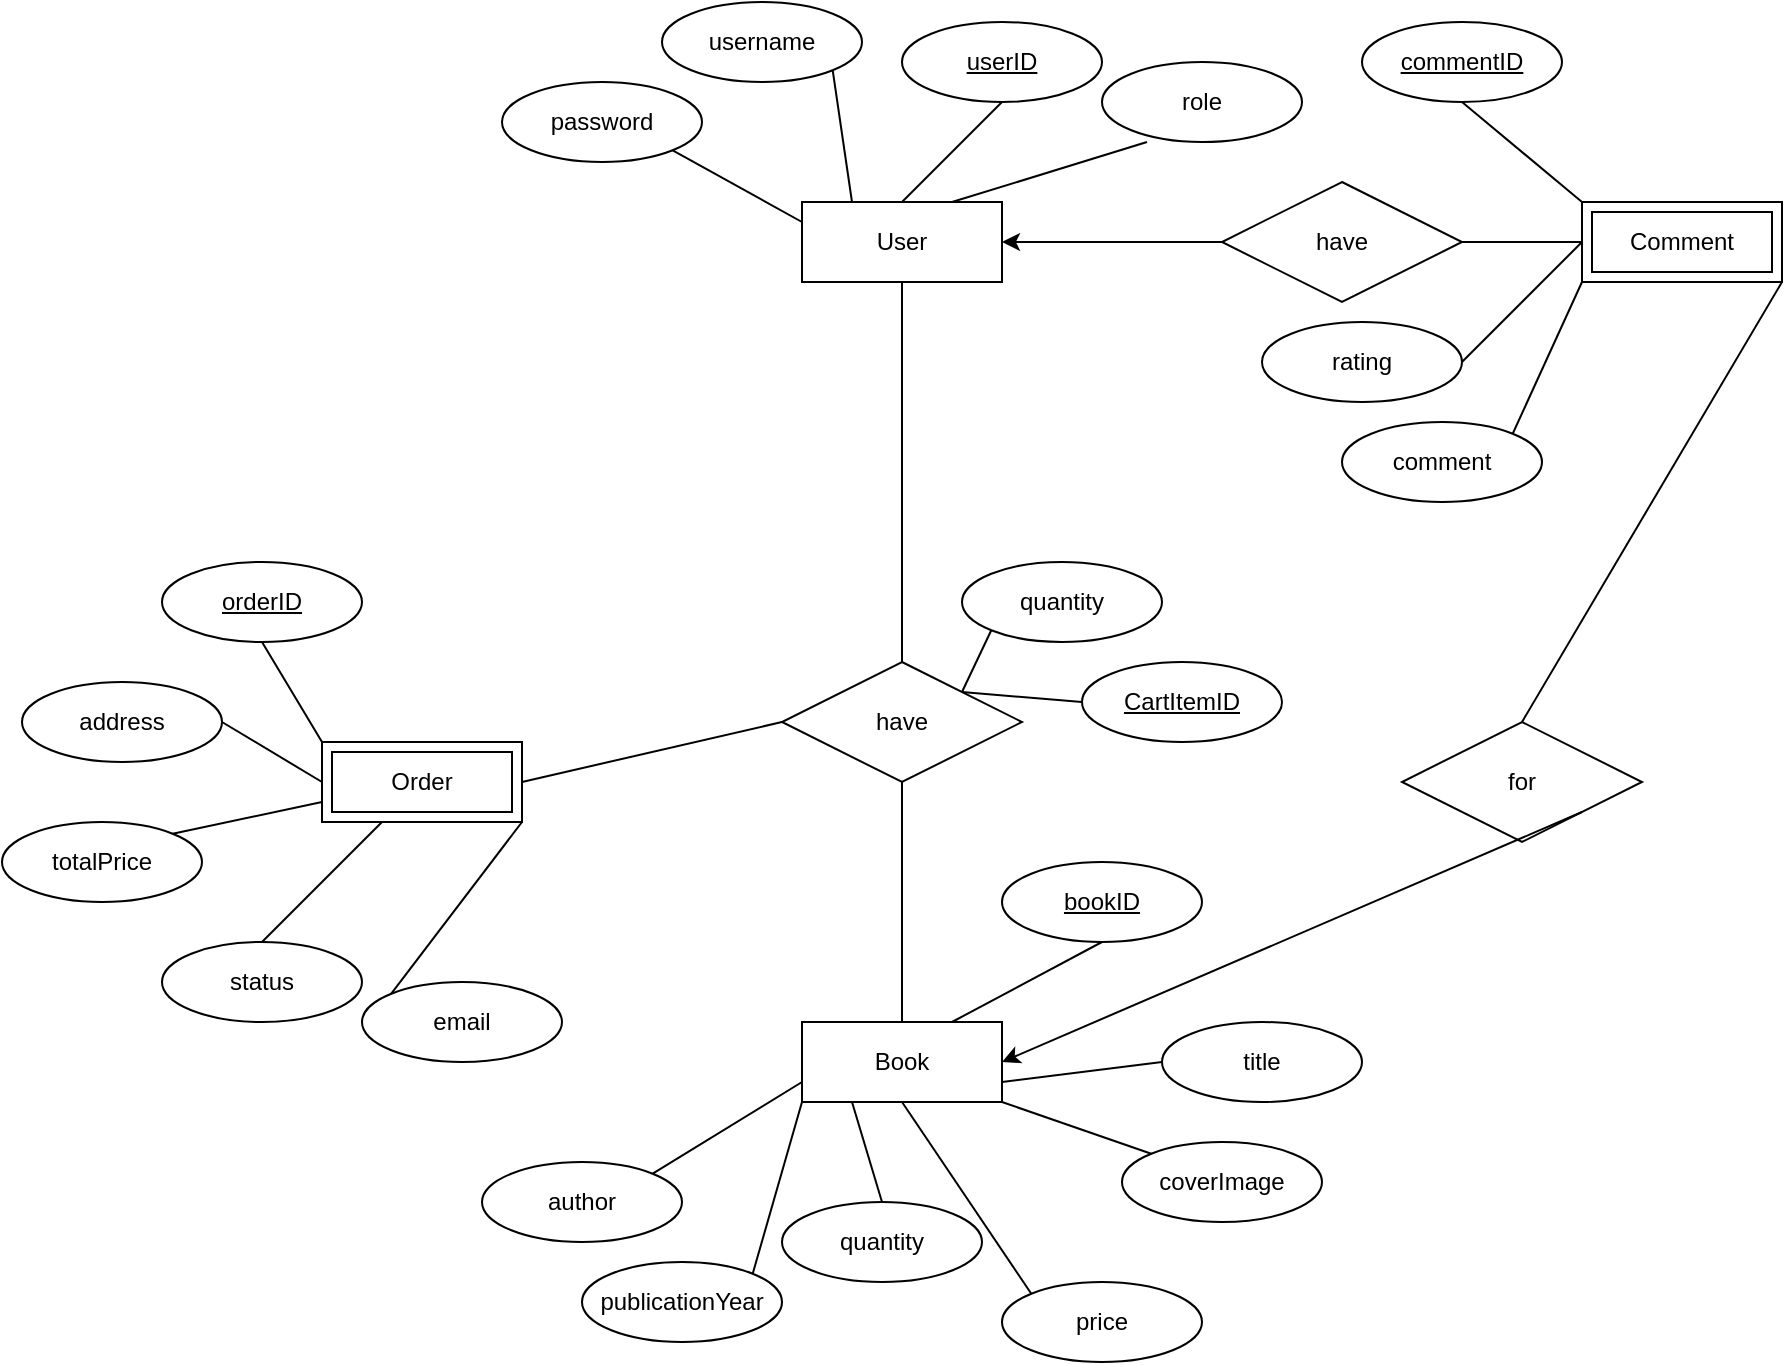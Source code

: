 <mxfile version="24.4.3" type="github">
  <diagram id="R2lEEEUBdFMjLlhIrx00" name="Page-1">
    <mxGraphModel dx="2299" dy="503" grid="1" gridSize="10" guides="1" tooltips="1" connect="1" arrows="1" fold="1" page="1" pageScale="1" pageWidth="850" pageHeight="1100" math="0" shadow="0" extFonts="Permanent Marker^https://fonts.googleapis.com/css?family=Permanent+Marker">
      <root>
        <mxCell id="0" />
        <mxCell id="1" parent="0" />
        <mxCell id="77vhPP4-ldF0HwKtBxAo-1" value="User" style="whiteSpace=wrap;html=1;align=center;" vertex="1" parent="1">
          <mxGeometry x="-290" y="240" width="100" height="40" as="geometry" />
        </mxCell>
        <mxCell id="77vhPP4-ldF0HwKtBxAo-2" value="userID" style="ellipse;whiteSpace=wrap;html=1;align=center;fontStyle=4;" vertex="1" parent="1">
          <mxGeometry x="-240" y="150" width="100" height="40" as="geometry" />
        </mxCell>
        <mxCell id="77vhPP4-ldF0HwKtBxAo-3" value="username" style="ellipse;whiteSpace=wrap;html=1;align=center;" vertex="1" parent="1">
          <mxGeometry x="-360" y="140" width="100" height="40" as="geometry" />
        </mxCell>
        <mxCell id="77vhPP4-ldF0HwKtBxAo-4" value="role" style="ellipse;whiteSpace=wrap;html=1;align=center;" vertex="1" parent="1">
          <mxGeometry x="-140" y="170" width="100" height="40" as="geometry" />
        </mxCell>
        <mxCell id="77vhPP4-ldF0HwKtBxAo-5" value="password" style="ellipse;whiteSpace=wrap;html=1;align=center;" vertex="1" parent="1">
          <mxGeometry x="-440" y="180" width="100" height="40" as="geometry" />
        </mxCell>
        <mxCell id="77vhPP4-ldF0HwKtBxAo-9" value="" style="endArrow=none;html=1;rounded=0;exitX=0.5;exitY=1;exitDx=0;exitDy=0;entryX=0.5;entryY=0;entryDx=0;entryDy=0;" edge="1" parent="1" source="77vhPP4-ldF0HwKtBxAo-2" target="77vhPP4-ldF0HwKtBxAo-1">
          <mxGeometry width="50" height="50" relative="1" as="geometry">
            <mxPoint x="-140" y="360" as="sourcePoint" />
            <mxPoint x="-90" y="310" as="targetPoint" />
          </mxGeometry>
        </mxCell>
        <mxCell id="77vhPP4-ldF0HwKtBxAo-10" value="" style="endArrow=none;html=1;rounded=0;exitX=1;exitY=1;exitDx=0;exitDy=0;entryX=0.25;entryY=0;entryDx=0;entryDy=0;" edge="1" parent="1" source="77vhPP4-ldF0HwKtBxAo-3" target="77vhPP4-ldF0HwKtBxAo-1">
          <mxGeometry width="50" height="50" relative="1" as="geometry">
            <mxPoint x="-140" y="360" as="sourcePoint" />
            <mxPoint x="-150" y="334" as="targetPoint" />
          </mxGeometry>
        </mxCell>
        <mxCell id="77vhPP4-ldF0HwKtBxAo-11" value="" style="endArrow=none;html=1;rounded=0;exitX=1;exitY=1;exitDx=0;exitDy=0;entryX=0;entryY=0.25;entryDx=0;entryDy=0;" edge="1" parent="1" source="77vhPP4-ldF0HwKtBxAo-5" target="77vhPP4-ldF0HwKtBxAo-1">
          <mxGeometry width="50" height="50" relative="1" as="geometry">
            <mxPoint x="-140" y="360" as="sourcePoint" />
            <mxPoint x="-250" y="280" as="targetPoint" />
            <Array as="points" />
          </mxGeometry>
        </mxCell>
        <mxCell id="77vhPP4-ldF0HwKtBxAo-12" value="" style="endArrow=none;html=1;rounded=0;exitX=0.75;exitY=0;exitDx=0;exitDy=0;entryX=0.225;entryY=1.001;entryDx=0;entryDy=0;entryPerimeter=0;" edge="1" parent="1" source="77vhPP4-ldF0HwKtBxAo-1" target="77vhPP4-ldF0HwKtBxAo-4">
          <mxGeometry width="50" height="50" relative="1" as="geometry">
            <mxPoint x="-140" y="360" as="sourcePoint" />
            <mxPoint x="-90" y="310" as="targetPoint" />
          </mxGeometry>
        </mxCell>
        <mxCell id="77vhPP4-ldF0HwKtBxAo-22" value="Book" style="whiteSpace=wrap;html=1;align=center;" vertex="1" parent="1">
          <mxGeometry x="-290" y="650" width="100" height="40" as="geometry" />
        </mxCell>
        <mxCell id="77vhPP4-ldF0HwKtBxAo-23" value="bookID" style="ellipse;whiteSpace=wrap;html=1;align=center;fontStyle=4;" vertex="1" parent="1">
          <mxGeometry x="-190" y="570" width="100" height="40" as="geometry" />
        </mxCell>
        <mxCell id="77vhPP4-ldF0HwKtBxAo-24" value="author" style="ellipse;whiteSpace=wrap;html=1;align=center;" vertex="1" parent="1">
          <mxGeometry x="-450" y="720" width="100" height="40" as="geometry" />
        </mxCell>
        <mxCell id="77vhPP4-ldF0HwKtBxAo-25" value="title" style="ellipse;whiteSpace=wrap;html=1;align=center;" vertex="1" parent="1">
          <mxGeometry x="-110" y="650" width="100" height="40" as="geometry" />
        </mxCell>
        <mxCell id="77vhPP4-ldF0HwKtBxAo-26" value="publicationYear" style="ellipse;whiteSpace=wrap;html=1;align=center;" vertex="1" parent="1">
          <mxGeometry x="-400" y="770" width="100" height="40" as="geometry" />
        </mxCell>
        <mxCell id="77vhPP4-ldF0HwKtBxAo-27" value="" style="endArrow=none;html=1;rounded=0;exitX=0.5;exitY=1;exitDx=0;exitDy=0;entryX=0.75;entryY=0;entryDx=0;entryDy=0;" edge="1" source="77vhPP4-ldF0HwKtBxAo-23" target="77vhPP4-ldF0HwKtBxAo-22" parent="1">
          <mxGeometry width="50" height="50" relative="1" as="geometry">
            <mxPoint x="-270" y="720" as="sourcePoint" />
            <mxPoint x="-220" y="670" as="targetPoint" />
          </mxGeometry>
        </mxCell>
        <mxCell id="77vhPP4-ldF0HwKtBxAo-28" value="" style="endArrow=none;html=1;rounded=0;exitX=1;exitY=0;exitDx=0;exitDy=0;entryX=0;entryY=0.75;entryDx=0;entryDy=0;" edge="1" source="77vhPP4-ldF0HwKtBxAo-24" target="77vhPP4-ldF0HwKtBxAo-22" parent="1">
          <mxGeometry width="50" height="50" relative="1" as="geometry">
            <mxPoint x="-270" y="720" as="sourcePoint" />
            <mxPoint x="-280" y="694" as="targetPoint" />
          </mxGeometry>
        </mxCell>
        <mxCell id="77vhPP4-ldF0HwKtBxAo-29" value="" style="endArrow=none;html=1;rounded=0;exitX=1;exitY=0;exitDx=0;exitDy=0;entryX=0;entryY=1;entryDx=0;entryDy=0;" edge="1" source="77vhPP4-ldF0HwKtBxAo-26" target="77vhPP4-ldF0HwKtBxAo-22" parent="1">
          <mxGeometry width="50" height="50" relative="1" as="geometry">
            <mxPoint x="-270" y="720" as="sourcePoint" />
            <mxPoint x="-220" y="670" as="targetPoint" />
            <Array as="points" />
          </mxGeometry>
        </mxCell>
        <mxCell id="77vhPP4-ldF0HwKtBxAo-30" value="" style="endArrow=none;html=1;rounded=0;entryX=0;entryY=0.5;entryDx=0;entryDy=0;exitX=1;exitY=0.75;exitDx=0;exitDy=0;" edge="1" source="77vhPP4-ldF0HwKtBxAo-22" target="77vhPP4-ldF0HwKtBxAo-25" parent="1">
          <mxGeometry width="50" height="50" relative="1" as="geometry">
            <mxPoint x="-190" y="670" as="sourcePoint" />
            <mxPoint x="-220" y="670" as="targetPoint" />
          </mxGeometry>
        </mxCell>
        <mxCell id="77vhPP4-ldF0HwKtBxAo-31" value="quantity" style="ellipse;whiteSpace=wrap;html=1;align=center;" vertex="1" parent="1">
          <mxGeometry x="-300" y="740" width="100" height="40" as="geometry" />
        </mxCell>
        <mxCell id="77vhPP4-ldF0HwKtBxAo-32" value="price" style="ellipse;whiteSpace=wrap;html=1;align=center;" vertex="1" parent="1">
          <mxGeometry x="-190" y="780" width="100" height="40" as="geometry" />
        </mxCell>
        <mxCell id="77vhPP4-ldF0HwKtBxAo-33" value="" style="endArrow=none;html=1;rounded=0;exitX=0.5;exitY=0;exitDx=0;exitDy=0;entryX=0.25;entryY=1;entryDx=0;entryDy=0;" edge="1" parent="1" source="77vhPP4-ldF0HwKtBxAo-31" target="77vhPP4-ldF0HwKtBxAo-22">
          <mxGeometry width="50" height="50" relative="1" as="geometry">
            <mxPoint x="-400" y="700" as="sourcePoint" />
            <mxPoint x="-350" y="650" as="targetPoint" />
          </mxGeometry>
        </mxCell>
        <mxCell id="77vhPP4-ldF0HwKtBxAo-34" value="" style="endArrow=none;html=1;rounded=0;exitX=0;exitY=0;exitDx=0;exitDy=0;entryX=0.5;entryY=1;entryDx=0;entryDy=0;" edge="1" parent="1" source="77vhPP4-ldF0HwKtBxAo-32" target="77vhPP4-ldF0HwKtBxAo-22">
          <mxGeometry width="50" height="50" relative="1" as="geometry">
            <mxPoint x="-400" y="700" as="sourcePoint" />
            <mxPoint x="-350" y="650" as="targetPoint" />
          </mxGeometry>
        </mxCell>
        <mxCell id="77vhPP4-ldF0HwKtBxAo-62" value="&lt;u&gt;CartItemID&lt;/u&gt;" style="ellipse;whiteSpace=wrap;html=1;align=center;fontStyle=4;" vertex="1" parent="1">
          <mxGeometry x="-150" y="470" width="100" height="40" as="geometry" />
        </mxCell>
        <mxCell id="77vhPP4-ldF0HwKtBxAo-63" value="quantity" style="ellipse;whiteSpace=wrap;html=1;align=center;" vertex="1" parent="1">
          <mxGeometry x="-210" y="420" width="100" height="40" as="geometry" />
        </mxCell>
        <mxCell id="77vhPP4-ldF0HwKtBxAo-66" value="" style="endArrow=none;html=1;rounded=0;exitX=0;exitY=0.5;exitDx=0;exitDy=0;entryX=1;entryY=0;entryDx=0;entryDy=0;" edge="1" parent="1" source="77vhPP4-ldF0HwKtBxAo-62" target="77vhPP4-ldF0HwKtBxAo-101">
          <mxGeometry width="50" height="50" relative="1" as="geometry">
            <mxPoint x="-200" y="630" as="sourcePoint" />
            <mxPoint x="-212.7" y="569.72" as="targetPoint" />
          </mxGeometry>
        </mxCell>
        <mxCell id="77vhPP4-ldF0HwKtBxAo-67" value="" style="endArrow=none;html=1;rounded=0;exitX=0;exitY=1;exitDx=0;exitDy=0;entryX=1;entryY=0;entryDx=0;entryDy=0;" edge="1" parent="1" source="77vhPP4-ldF0HwKtBxAo-63" target="77vhPP4-ldF0HwKtBxAo-101">
          <mxGeometry width="50" height="50" relative="1" as="geometry">
            <mxPoint x="-200" y="630" as="sourcePoint" />
            <mxPoint x="-230" y="580" as="targetPoint" />
          </mxGeometry>
        </mxCell>
        <mxCell id="77vhPP4-ldF0HwKtBxAo-70" value="Comment" style="shape=ext;margin=3;double=1;whiteSpace=wrap;html=1;align=center;" vertex="1" parent="1">
          <mxGeometry x="100" y="240" width="100" height="40" as="geometry" />
        </mxCell>
        <mxCell id="77vhPP4-ldF0HwKtBxAo-71" value="&lt;u&gt;commentID&lt;/u&gt;" style="ellipse;whiteSpace=wrap;html=1;align=center;" vertex="1" parent="1">
          <mxGeometry x="-10" y="150" width="100" height="40" as="geometry" />
        </mxCell>
        <mxCell id="77vhPP4-ldF0HwKtBxAo-74" value="rating" style="ellipse;whiteSpace=wrap;html=1;align=center;" vertex="1" parent="1">
          <mxGeometry x="-60" y="300" width="100" height="40" as="geometry" />
        </mxCell>
        <mxCell id="77vhPP4-ldF0HwKtBxAo-75" value="comment" style="ellipse;whiteSpace=wrap;html=1;align=center;" vertex="1" parent="1">
          <mxGeometry x="-20" y="350" width="100" height="40" as="geometry" />
        </mxCell>
        <mxCell id="77vhPP4-ldF0HwKtBxAo-76" value="" style="endArrow=none;html=1;rounded=0;exitX=0;exitY=0;exitDx=0;exitDy=0;entryX=0.5;entryY=1;entryDx=0;entryDy=0;" edge="1" parent="1" source="77vhPP4-ldF0HwKtBxAo-70" target="77vhPP4-ldF0HwKtBxAo-71">
          <mxGeometry width="50" height="50" relative="1" as="geometry">
            <mxPoint x="180" y="340" as="sourcePoint" />
            <mxPoint x="120" y="260" as="targetPoint" />
          </mxGeometry>
        </mxCell>
        <mxCell id="77vhPP4-ldF0HwKtBxAo-78" value="" style="endArrow=none;html=1;rounded=0;exitX=0;exitY=0.5;exitDx=0;exitDy=0;entryX=1;entryY=0.5;entryDx=0;entryDy=0;" edge="1" parent="1" source="77vhPP4-ldF0HwKtBxAo-70" target="77vhPP4-ldF0HwKtBxAo-74">
          <mxGeometry width="50" height="50" relative="1" as="geometry">
            <mxPoint x="180" y="340" as="sourcePoint" />
            <mxPoint x="230" y="290" as="targetPoint" />
          </mxGeometry>
        </mxCell>
        <mxCell id="77vhPP4-ldF0HwKtBxAo-79" value="" style="endArrow=none;html=1;rounded=0;exitX=0;exitY=1;exitDx=0;exitDy=0;entryX=1;entryY=0;entryDx=0;entryDy=0;" edge="1" parent="1" source="77vhPP4-ldF0HwKtBxAo-70" target="77vhPP4-ldF0HwKtBxAo-75">
          <mxGeometry width="50" height="50" relative="1" as="geometry">
            <mxPoint x="180" y="340" as="sourcePoint" />
            <mxPoint x="230" y="290" as="targetPoint" />
          </mxGeometry>
        </mxCell>
        <mxCell id="77vhPP4-ldF0HwKtBxAo-82" value="Order" style="shape=ext;margin=3;double=1;whiteSpace=wrap;html=1;align=center;" vertex="1" parent="1">
          <mxGeometry x="-530" y="510" width="100" height="40" as="geometry" />
        </mxCell>
        <mxCell id="77vhPP4-ldF0HwKtBxAo-83" value="&lt;u&gt;orderID&lt;/u&gt;" style="ellipse;whiteSpace=wrap;html=1;align=center;" vertex="1" parent="1">
          <mxGeometry x="-610" y="420" width="100" height="40" as="geometry" />
        </mxCell>
        <mxCell id="77vhPP4-ldF0HwKtBxAo-85" value="status" style="ellipse;whiteSpace=wrap;html=1;align=center;" vertex="1" parent="1">
          <mxGeometry x="-610" y="610" width="100" height="40" as="geometry" />
        </mxCell>
        <mxCell id="77vhPP4-ldF0HwKtBxAo-86" value="address" style="ellipse;whiteSpace=wrap;html=1;align=center;" vertex="1" parent="1">
          <mxGeometry x="-680" y="480" width="100" height="40" as="geometry" />
        </mxCell>
        <mxCell id="77vhPP4-ldF0HwKtBxAo-87" value="totalPrice" style="ellipse;whiteSpace=wrap;html=1;align=center;" vertex="1" parent="1">
          <mxGeometry x="-690" y="550" width="100" height="40" as="geometry" />
        </mxCell>
        <mxCell id="77vhPP4-ldF0HwKtBxAo-88" value="" style="endArrow=none;html=1;rounded=0;exitX=0;exitY=0;exitDx=0;exitDy=0;entryX=0.5;entryY=1;entryDx=0;entryDy=0;" edge="1" parent="1" source="77vhPP4-ldF0HwKtBxAo-82" target="77vhPP4-ldF0HwKtBxAo-83">
          <mxGeometry width="50" height="50" relative="1" as="geometry">
            <mxPoint x="-480" y="550" as="sourcePoint" />
            <mxPoint x="-540" y="470" as="targetPoint" />
          </mxGeometry>
        </mxCell>
        <mxCell id="77vhPP4-ldF0HwKtBxAo-90" value="" style="endArrow=none;html=1;rounded=0;exitX=0;exitY=0.5;exitDx=0;exitDy=0;entryX=1;entryY=0.5;entryDx=0;entryDy=0;" edge="1" parent="1" source="77vhPP4-ldF0HwKtBxAo-82" target="77vhPP4-ldF0HwKtBxAo-86">
          <mxGeometry width="50" height="50" relative="1" as="geometry">
            <mxPoint x="-480" y="550" as="sourcePoint" />
            <mxPoint x="-430" y="500" as="targetPoint" />
          </mxGeometry>
        </mxCell>
        <mxCell id="77vhPP4-ldF0HwKtBxAo-91" value="" style="endArrow=none;html=1;rounded=0;entryX=1;entryY=0;entryDx=0;entryDy=0;exitX=0;exitY=0.75;exitDx=0;exitDy=0;" edge="1" parent="1" source="77vhPP4-ldF0HwKtBxAo-82" target="77vhPP4-ldF0HwKtBxAo-87">
          <mxGeometry width="50" height="50" relative="1" as="geometry">
            <mxPoint x="-540" y="550" as="sourcePoint" />
            <mxPoint x="-430" y="500" as="targetPoint" />
          </mxGeometry>
        </mxCell>
        <mxCell id="77vhPP4-ldF0HwKtBxAo-92" value="" style="endArrow=none;html=1;rounded=0;entryX=0.5;entryY=0;entryDx=0;entryDy=0;" edge="1" parent="1" target="77vhPP4-ldF0HwKtBxAo-85">
          <mxGeometry width="50" height="50" relative="1" as="geometry">
            <mxPoint x="-500" y="550" as="sourcePoint" />
            <mxPoint x="-430" y="500" as="targetPoint" />
          </mxGeometry>
        </mxCell>
        <mxCell id="77vhPP4-ldF0HwKtBxAo-93" value="email" style="ellipse;whiteSpace=wrap;html=1;align=center;" vertex="1" parent="1">
          <mxGeometry x="-510" y="630" width="100" height="40" as="geometry" />
        </mxCell>
        <mxCell id="77vhPP4-ldF0HwKtBxAo-94" value="" style="endArrow=none;html=1;rounded=0;entryX=0;entryY=0;entryDx=0;entryDy=0;exitX=1;exitY=1;exitDx=0;exitDy=0;" edge="1" parent="1" source="77vhPP4-ldF0HwKtBxAo-82" target="77vhPP4-ldF0HwKtBxAo-93">
          <mxGeometry width="50" height="50" relative="1" as="geometry">
            <mxPoint x="-520" y="550" as="sourcePoint" />
            <mxPoint x="-470" y="500" as="targetPoint" />
          </mxGeometry>
        </mxCell>
        <mxCell id="77vhPP4-ldF0HwKtBxAo-96" value="coverImage" style="ellipse;whiteSpace=wrap;html=1;align=center;" vertex="1" parent="1">
          <mxGeometry x="-130" y="710" width="100" height="40" as="geometry" />
        </mxCell>
        <mxCell id="77vhPP4-ldF0HwKtBxAo-98" value="" style="endArrow=none;html=1;rounded=0;exitX=1;exitY=1;exitDx=0;exitDy=0;entryX=0;entryY=0;entryDx=0;entryDy=0;" edge="1" parent="1" source="77vhPP4-ldF0HwKtBxAo-22" target="77vhPP4-ldF0HwKtBxAo-96">
          <mxGeometry width="50" height="50" relative="1" as="geometry">
            <mxPoint x="-270" y="680" as="sourcePoint" />
            <mxPoint x="-220" y="630" as="targetPoint" />
          </mxGeometry>
        </mxCell>
        <mxCell id="77vhPP4-ldF0HwKtBxAo-101" value="have" style="shape=rhombus;perimeter=rhombusPerimeter;whiteSpace=wrap;html=1;align=center;" vertex="1" parent="1">
          <mxGeometry x="-300" y="470" width="120" height="60" as="geometry" />
        </mxCell>
        <mxCell id="77vhPP4-ldF0HwKtBxAo-102" value="have" style="shape=rhombus;perimeter=rhombusPerimeter;whiteSpace=wrap;html=1;align=center;" vertex="1" parent="1">
          <mxGeometry x="-80" y="230" width="120" height="60" as="geometry" />
        </mxCell>
        <mxCell id="77vhPP4-ldF0HwKtBxAo-105" value="" style="endArrow=classic;html=1;rounded=0;entryX=1;entryY=0.5;entryDx=0;entryDy=0;" edge="1" parent="1" target="77vhPP4-ldF0HwKtBxAo-1">
          <mxGeometry width="50" height="50" relative="1" as="geometry">
            <mxPoint x="-80" y="260" as="sourcePoint" />
            <mxPoint x="-250" y="290" as="targetPoint" />
          </mxGeometry>
        </mxCell>
        <mxCell id="77vhPP4-ldF0HwKtBxAo-106" value="" style="endArrow=none;html=1;rounded=0;exitX=0;exitY=0.5;exitDx=0;exitDy=0;entryX=1;entryY=0.5;entryDx=0;entryDy=0;" edge="1" parent="1" source="77vhPP4-ldF0HwKtBxAo-70" target="77vhPP4-ldF0HwKtBxAo-102">
          <mxGeometry width="50" height="50" relative="1" as="geometry">
            <mxPoint x="-520" y="370" as="sourcePoint" />
            <mxPoint x="-470" y="320" as="targetPoint" />
          </mxGeometry>
        </mxCell>
        <mxCell id="77vhPP4-ldF0HwKtBxAo-107" value="for" style="shape=rhombus;perimeter=rhombusPerimeter;whiteSpace=wrap;html=1;align=center;" vertex="1" parent="1">
          <mxGeometry x="10" y="500" width="120" height="60" as="geometry" />
        </mxCell>
        <mxCell id="77vhPP4-ldF0HwKtBxAo-108" value="" style="endArrow=classic;html=1;rounded=0;exitX=1;exitY=1;exitDx=0;exitDy=0;entryX=1;entryY=0.5;entryDx=0;entryDy=0;" edge="1" parent="1" source="77vhPP4-ldF0HwKtBxAo-107" target="77vhPP4-ldF0HwKtBxAo-22">
          <mxGeometry width="50" height="50" relative="1" as="geometry">
            <mxPoint x="-470" y="440" as="sourcePoint" />
            <mxPoint x="-170" y="630" as="targetPoint" />
          </mxGeometry>
        </mxCell>
        <mxCell id="77vhPP4-ldF0HwKtBxAo-109" value="" style="endArrow=none;html=1;rounded=0;exitX=1;exitY=1;exitDx=0;exitDy=0;entryX=0.5;entryY=0;entryDx=0;entryDy=0;" edge="1" parent="1" source="77vhPP4-ldF0HwKtBxAo-70" target="77vhPP4-ldF0HwKtBxAo-107">
          <mxGeometry width="50" height="50" relative="1" as="geometry">
            <mxPoint x="-520" y="470" as="sourcePoint" />
            <mxPoint x="-470" y="420" as="targetPoint" />
          </mxGeometry>
        </mxCell>
        <mxCell id="77vhPP4-ldF0HwKtBxAo-116" value="" style="endArrow=none;html=1;rounded=0;exitX=0.5;exitY=0;exitDx=0;exitDy=0;entryX=0.5;entryY=1;entryDx=0;entryDy=0;" edge="1" parent="1" source="77vhPP4-ldF0HwKtBxAo-101" target="77vhPP4-ldF0HwKtBxAo-1">
          <mxGeometry width="50" height="50" relative="1" as="geometry">
            <mxPoint x="-340" y="610" as="sourcePoint" />
            <mxPoint x="-240" y="480" as="targetPoint" />
          </mxGeometry>
        </mxCell>
        <mxCell id="77vhPP4-ldF0HwKtBxAo-117" value="" style="endArrow=none;html=1;rounded=0;exitX=0.5;exitY=0;exitDx=0;exitDy=0;entryX=0.5;entryY=1;entryDx=0;entryDy=0;" edge="1" parent="1" source="77vhPP4-ldF0HwKtBxAo-22" target="77vhPP4-ldF0HwKtBxAo-101">
          <mxGeometry width="50" height="50" relative="1" as="geometry">
            <mxPoint x="-241" y="620" as="sourcePoint" />
            <mxPoint x="-241" y="560" as="targetPoint" />
          </mxGeometry>
        </mxCell>
        <mxCell id="77vhPP4-ldF0HwKtBxAo-124" value="" style="endArrow=none;html=1;rounded=0;exitX=1;exitY=0.5;exitDx=0;exitDy=0;entryX=0;entryY=0.5;entryDx=0;entryDy=0;" edge="1" parent="1" source="77vhPP4-ldF0HwKtBxAo-82" target="77vhPP4-ldF0HwKtBxAo-101">
          <mxGeometry width="50" height="50" relative="1" as="geometry">
            <mxPoint x="-370" y="530" as="sourcePoint" />
            <mxPoint x="-320" y="480" as="targetPoint" />
          </mxGeometry>
        </mxCell>
      </root>
    </mxGraphModel>
  </diagram>
</mxfile>
